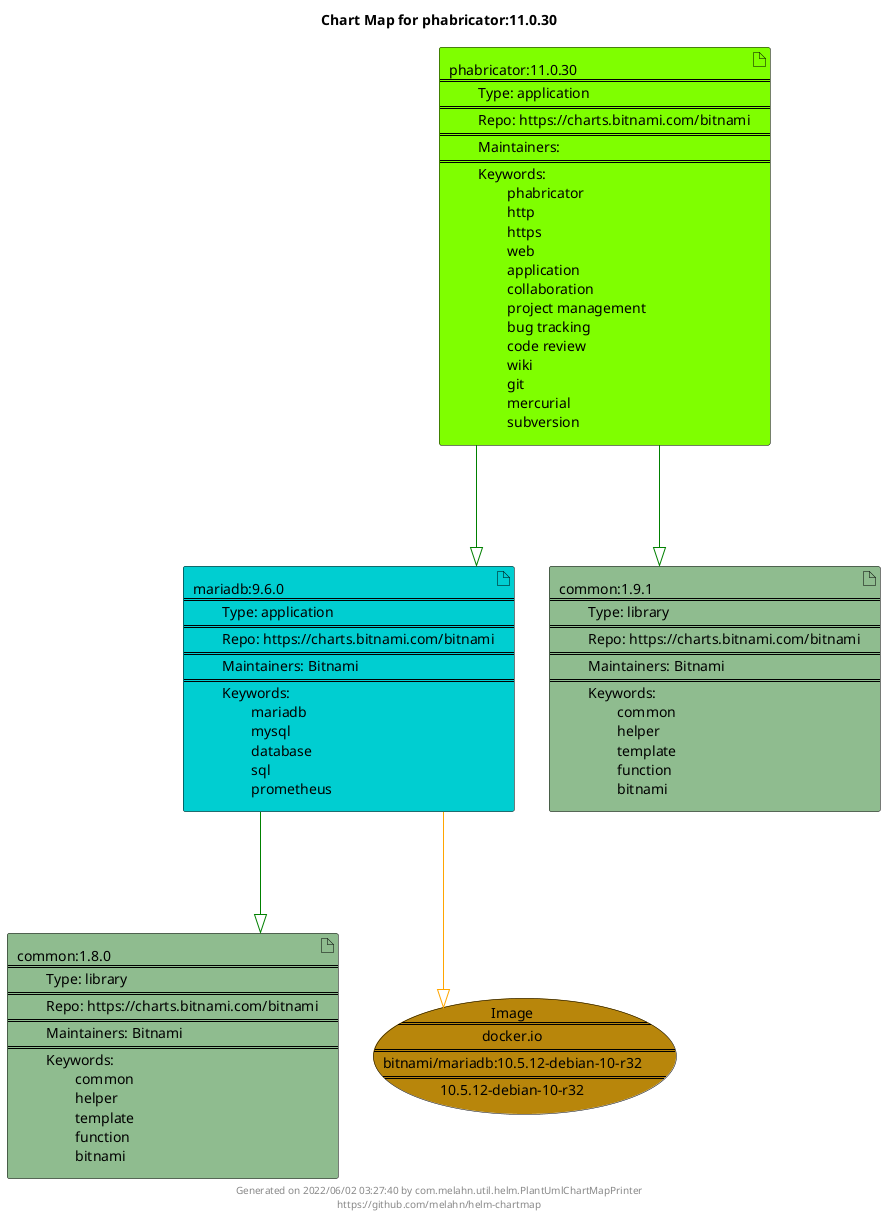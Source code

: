 @startuml
skinparam linetype ortho
skinparam backgroundColor white
skinparam usecaseBorderColor black
skinparam usecaseArrowColor LightSlateGray
skinparam artifactBorderColor black
skinparam artifactArrowColor LightSlateGray

title Chart Map for phabricator:11.0.30

'There are 4 referenced Helm Charts
artifact "mariadb:9.6.0\n====\n\tType: application\n====\n\tRepo: https://charts.bitnami.com/bitnami\n====\n\tMaintainers: Bitnami\n====\n\tKeywords: \n\t\tmariadb\n\t\tmysql\n\t\tdatabase\n\t\tsql\n\t\tprometheus" as mariadb_9_6_0 #DarkTurquoise
artifact "phabricator:11.0.30\n====\n\tType: application\n====\n\tRepo: https://charts.bitnami.com/bitnami\n====\n\tMaintainers: \n====\n\tKeywords: \n\t\tphabricator\n\t\thttp\n\t\thttps\n\t\tweb\n\t\tapplication\n\t\tcollaboration\n\t\tproject management\n\t\tbug tracking\n\t\tcode review\n\t\twiki\n\t\tgit\n\t\tmercurial\n\t\tsubversion" as phabricator_11_0_30 #Chartreuse
artifact "common:1.9.1\n====\n\tType: library\n====\n\tRepo: https://charts.bitnami.com/bitnami\n====\n\tMaintainers: Bitnami\n====\n\tKeywords: \n\t\tcommon\n\t\thelper\n\t\ttemplate\n\t\tfunction\n\t\tbitnami" as common_1_9_1 #DarkSeaGreen
artifact "common:1.8.0\n====\n\tType: library\n====\n\tRepo: https://charts.bitnami.com/bitnami\n====\n\tMaintainers: Bitnami\n====\n\tKeywords: \n\t\tcommon\n\t\thelper\n\t\ttemplate\n\t\tfunction\n\t\tbitnami" as common_1_8_0 #DarkSeaGreen

'There is one referenced Docker Image
usecase "Image\n====\ndocker.io\n====\nbitnami/mariadb:10.5.12-debian-10-r32\n====\n10.5.12-debian-10-r32" as docker_io_bitnami_mariadb_10_5_12_debian_10_r32 #DarkGoldenRod

'Chart Dependencies
phabricator_11_0_30--[#green]-|>common_1_9_1
phabricator_11_0_30--[#green]-|>mariadb_9_6_0
mariadb_9_6_0--[#green]-|>common_1_8_0
mariadb_9_6_0--[#orange]-|>docker_io_bitnami_mariadb_10_5_12_debian_10_r32

center footer Generated on 2022/06/02 03:27:40 by com.melahn.util.helm.PlantUmlChartMapPrinter\nhttps://github.com/melahn/helm-chartmap
@enduml
